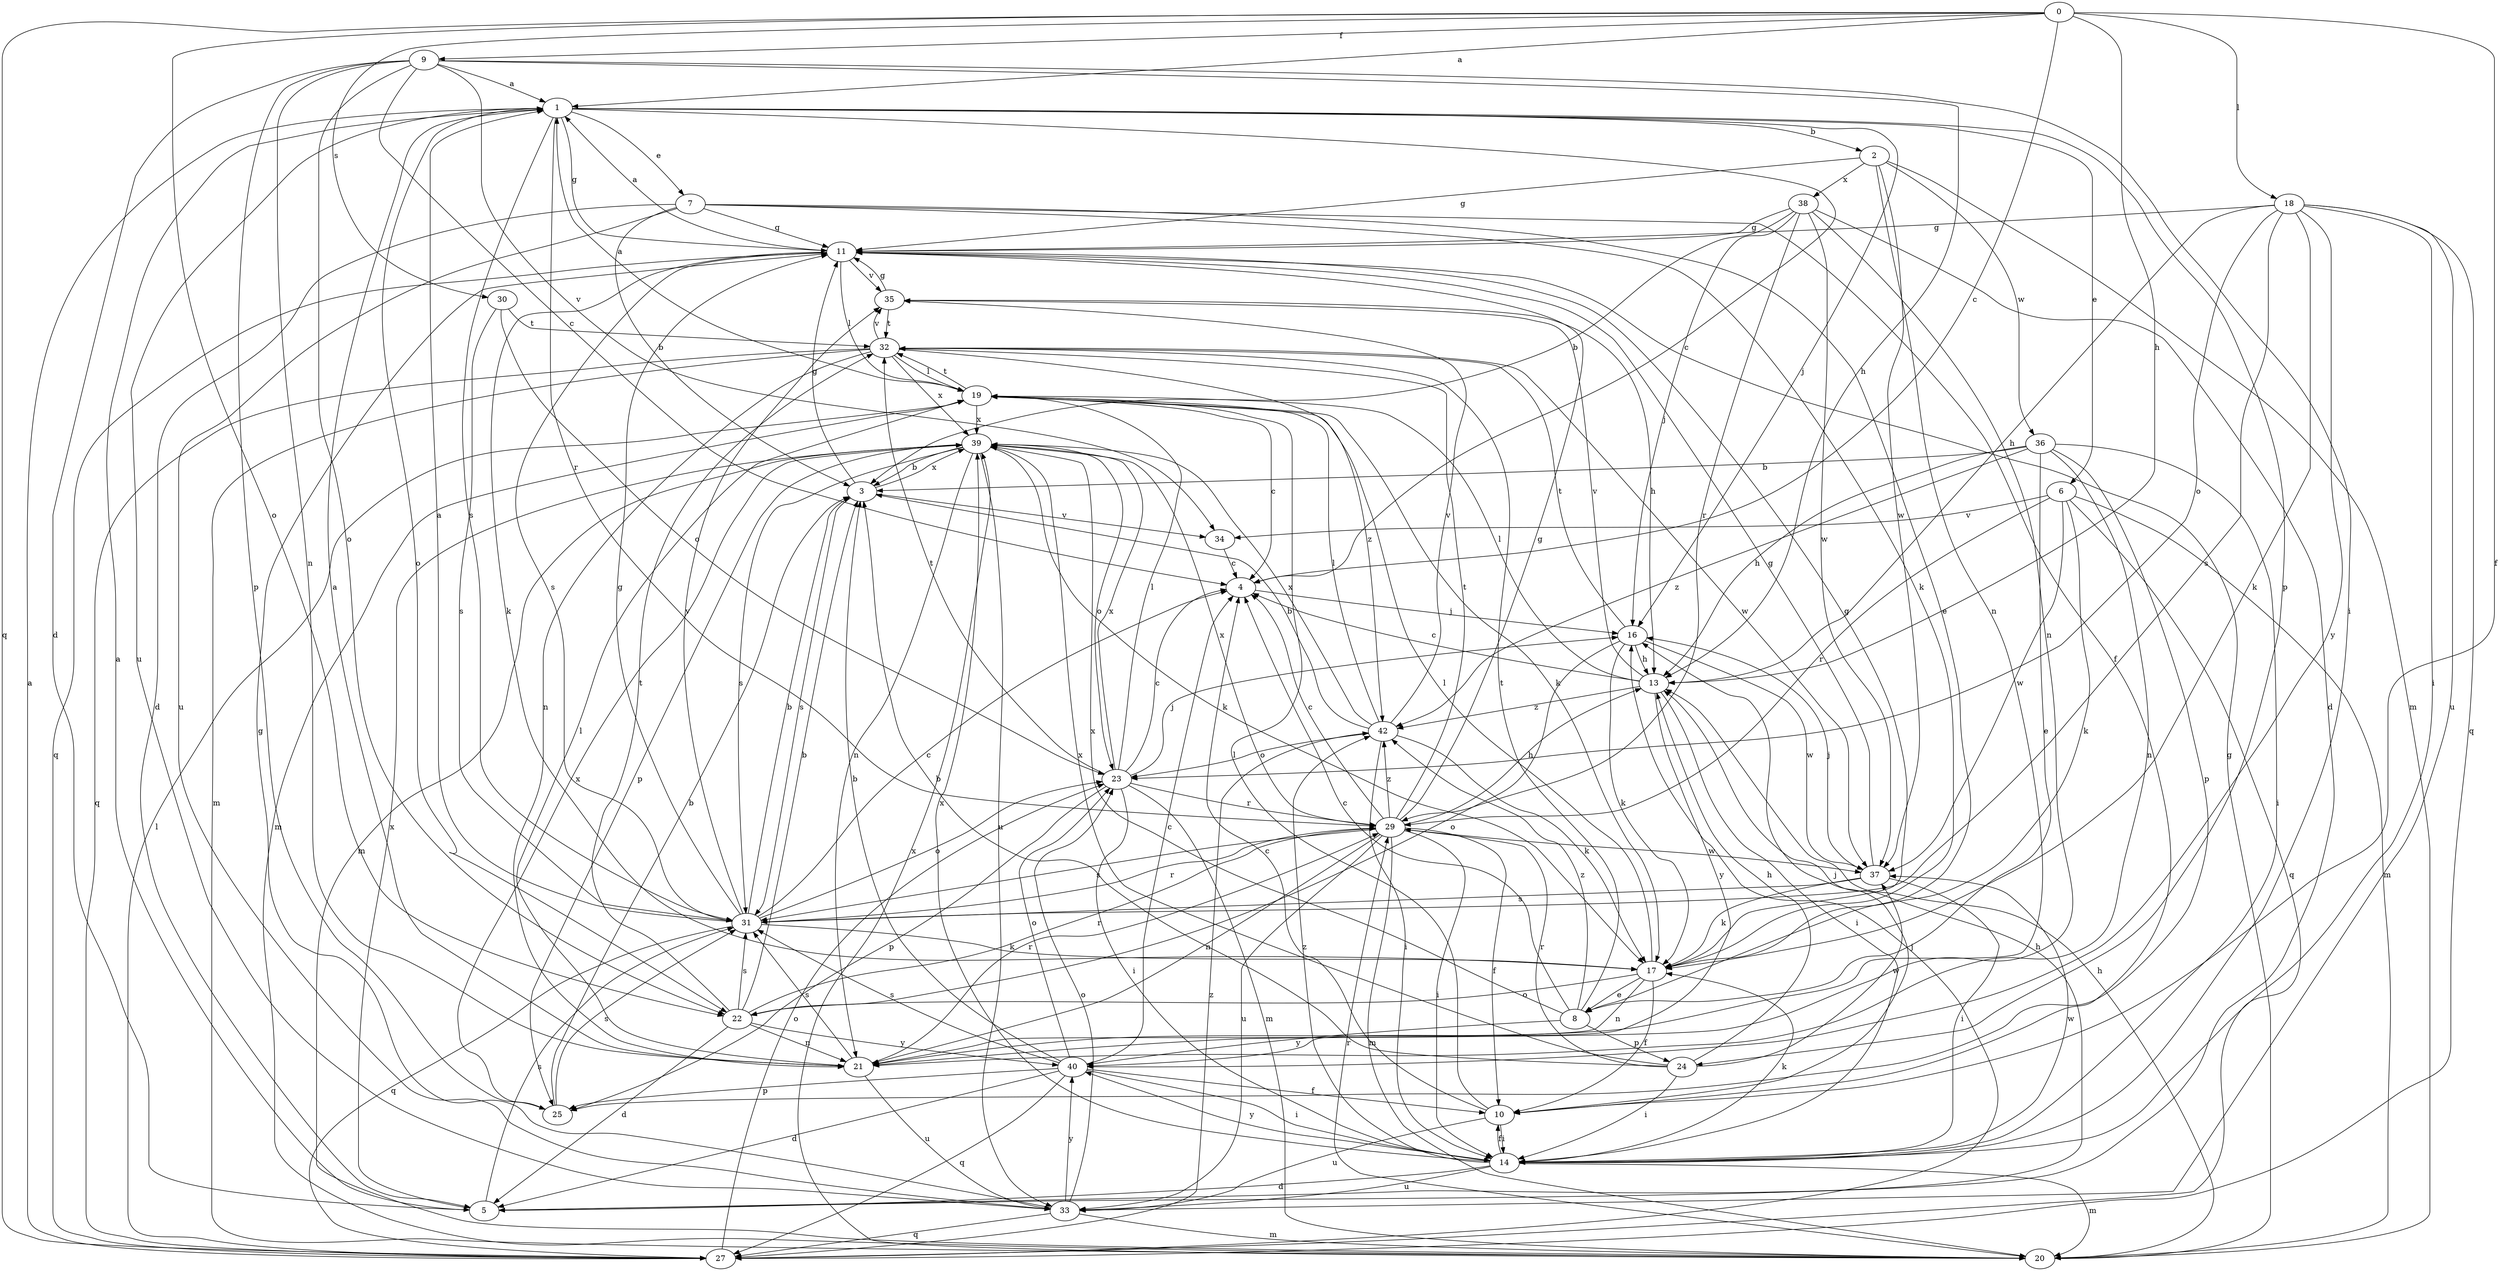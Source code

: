 strict digraph  {
0;
1;
2;
3;
4;
5;
6;
7;
8;
9;
10;
11;
13;
14;
16;
17;
18;
19;
20;
21;
22;
23;
24;
25;
27;
29;
30;
31;
32;
33;
34;
35;
36;
37;
38;
39;
40;
42;
0 -> 1  [label=a];
0 -> 4  [label=c];
0 -> 9  [label=f];
0 -> 10  [label=f];
0 -> 13  [label=h];
0 -> 18  [label=l];
0 -> 22  [label=o];
0 -> 27  [label=q];
0 -> 30  [label=s];
1 -> 2  [label=b];
1 -> 4  [label=c];
1 -> 6  [label=e];
1 -> 7  [label=e];
1 -> 11  [label=g];
1 -> 16  [label=j];
1 -> 22  [label=o];
1 -> 24  [label=p];
1 -> 29  [label=r];
1 -> 31  [label=s];
1 -> 33  [label=u];
2 -> 11  [label=g];
2 -> 20  [label=m];
2 -> 21  [label=n];
2 -> 36  [label=w];
2 -> 37  [label=w];
2 -> 38  [label=x];
3 -> 11  [label=g];
3 -> 31  [label=s];
3 -> 34  [label=v];
3 -> 39  [label=x];
4 -> 16  [label=j];
5 -> 1  [label=a];
5 -> 13  [label=h];
5 -> 31  [label=s];
5 -> 39  [label=x];
6 -> 17  [label=k];
6 -> 20  [label=m];
6 -> 27  [label=q];
6 -> 29  [label=r];
6 -> 34  [label=v];
6 -> 37  [label=w];
7 -> 3  [label=b];
7 -> 5  [label=d];
7 -> 8  [label=e];
7 -> 10  [label=f];
7 -> 11  [label=g];
7 -> 17  [label=k];
7 -> 33  [label=u];
8 -> 4  [label=c];
8 -> 24  [label=p];
8 -> 32  [label=t];
8 -> 39  [label=x];
8 -> 40  [label=y];
8 -> 42  [label=z];
9 -> 1  [label=a];
9 -> 4  [label=c];
9 -> 5  [label=d];
9 -> 13  [label=h];
9 -> 14  [label=i];
9 -> 21  [label=n];
9 -> 22  [label=o];
9 -> 25  [label=p];
9 -> 34  [label=v];
10 -> 4  [label=c];
10 -> 14  [label=i];
10 -> 16  [label=j];
10 -> 19  [label=l];
10 -> 33  [label=u];
11 -> 1  [label=a];
11 -> 17  [label=k];
11 -> 19  [label=l];
11 -> 27  [label=q];
11 -> 31  [label=s];
11 -> 35  [label=v];
13 -> 4  [label=c];
13 -> 14  [label=i];
13 -> 19  [label=l];
13 -> 35  [label=v];
13 -> 40  [label=y];
13 -> 42  [label=z];
14 -> 5  [label=d];
14 -> 10  [label=f];
14 -> 17  [label=k];
14 -> 20  [label=m];
14 -> 33  [label=u];
14 -> 37  [label=w];
14 -> 39  [label=x];
14 -> 40  [label=y];
14 -> 42  [label=z];
16 -> 13  [label=h];
16 -> 17  [label=k];
16 -> 22  [label=o];
16 -> 32  [label=t];
16 -> 37  [label=w];
17 -> 8  [label=e];
17 -> 10  [label=f];
17 -> 11  [label=g];
17 -> 19  [label=l];
17 -> 21  [label=n];
17 -> 22  [label=o];
18 -> 11  [label=g];
18 -> 13  [label=h];
18 -> 14  [label=i];
18 -> 17  [label=k];
18 -> 23  [label=o];
18 -> 27  [label=q];
18 -> 31  [label=s];
18 -> 33  [label=u];
18 -> 40  [label=y];
19 -> 1  [label=a];
19 -> 4  [label=c];
19 -> 17  [label=k];
19 -> 20  [label=m];
19 -> 32  [label=t];
19 -> 39  [label=x];
20 -> 11  [label=g];
20 -> 13  [label=h];
20 -> 29  [label=r];
20 -> 39  [label=x];
21 -> 1  [label=a];
21 -> 19  [label=l];
21 -> 29  [label=r];
21 -> 31  [label=s];
21 -> 33  [label=u];
22 -> 3  [label=b];
22 -> 5  [label=d];
22 -> 21  [label=n];
22 -> 29  [label=r];
22 -> 31  [label=s];
22 -> 32  [label=t];
22 -> 40  [label=y];
23 -> 4  [label=c];
23 -> 14  [label=i];
23 -> 16  [label=j];
23 -> 19  [label=l];
23 -> 20  [label=m];
23 -> 25  [label=p];
23 -> 29  [label=r];
23 -> 32  [label=t];
23 -> 39  [label=x];
24 -> 3  [label=b];
24 -> 13  [label=h];
24 -> 14  [label=i];
24 -> 29  [label=r];
24 -> 37  [label=w];
24 -> 39  [label=x];
25 -> 3  [label=b];
25 -> 31  [label=s];
25 -> 39  [label=x];
27 -> 1  [label=a];
27 -> 16  [label=j];
27 -> 19  [label=l];
27 -> 23  [label=o];
27 -> 42  [label=z];
29 -> 4  [label=c];
29 -> 10  [label=f];
29 -> 11  [label=g];
29 -> 13  [label=h];
29 -> 14  [label=i];
29 -> 20  [label=m];
29 -> 21  [label=n];
29 -> 31  [label=s];
29 -> 32  [label=t];
29 -> 33  [label=u];
29 -> 37  [label=w];
29 -> 39  [label=x];
29 -> 42  [label=z];
30 -> 23  [label=o];
30 -> 31  [label=s];
30 -> 32  [label=t];
31 -> 1  [label=a];
31 -> 3  [label=b];
31 -> 4  [label=c];
31 -> 11  [label=g];
31 -> 17  [label=k];
31 -> 23  [label=o];
31 -> 27  [label=q];
31 -> 29  [label=r];
31 -> 35  [label=v];
32 -> 19  [label=l];
32 -> 20  [label=m];
32 -> 21  [label=n];
32 -> 27  [label=q];
32 -> 35  [label=v];
32 -> 37  [label=w];
32 -> 39  [label=x];
32 -> 42  [label=z];
33 -> 11  [label=g];
33 -> 20  [label=m];
33 -> 23  [label=o];
33 -> 27  [label=q];
33 -> 40  [label=y];
34 -> 4  [label=c];
35 -> 11  [label=g];
35 -> 13  [label=h];
35 -> 32  [label=t];
36 -> 3  [label=b];
36 -> 8  [label=e];
36 -> 13  [label=h];
36 -> 14  [label=i];
36 -> 21  [label=n];
36 -> 25  [label=p];
36 -> 42  [label=z];
37 -> 11  [label=g];
37 -> 14  [label=i];
37 -> 16  [label=j];
37 -> 17  [label=k];
37 -> 31  [label=s];
38 -> 3  [label=b];
38 -> 5  [label=d];
38 -> 11  [label=g];
38 -> 16  [label=j];
38 -> 21  [label=n];
38 -> 29  [label=r];
38 -> 37  [label=w];
39 -> 3  [label=b];
39 -> 17  [label=k];
39 -> 20  [label=m];
39 -> 21  [label=n];
39 -> 23  [label=o];
39 -> 25  [label=p];
39 -> 31  [label=s];
39 -> 33  [label=u];
40 -> 3  [label=b];
40 -> 4  [label=c];
40 -> 5  [label=d];
40 -> 10  [label=f];
40 -> 14  [label=i];
40 -> 23  [label=o];
40 -> 25  [label=p];
40 -> 27  [label=q];
40 -> 31  [label=s];
42 -> 3  [label=b];
42 -> 14  [label=i];
42 -> 17  [label=k];
42 -> 19  [label=l];
42 -> 23  [label=o];
42 -> 35  [label=v];
42 -> 39  [label=x];
}

